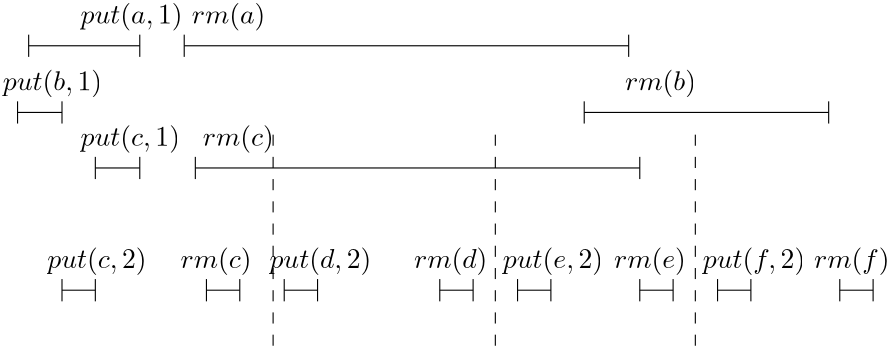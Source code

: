<?xml version="1.0"?>
<!DOCTYPE ipe SYSTEM "ipe.dtd">
<ipe version="70107" creator="Ipe 7.1.7">
<info created="D:20151003110714" modified="D:20170205101308"/>
<preamble>\usepackage[version=0.96]{pgf}
\usepackage{tikz}
\usetikzlibrary{arrows,shapes,snakes,automata,backgrounds,petri}
\usepackage[latin1]{inputenc}
\usepackage{verbatim}</preamble>
<ipestyle name="basic">
<symbol name="arrow/arc(spx)">
<path stroke="sym-stroke" fill="sym-stroke" pen="sym-pen">
0 0 m
-1 0.333 l
-1 -0.333 l
h
</path>
</symbol>
<symbol name="arrow/farc(spx)">
<path stroke="sym-stroke" fill="white" pen="sym-pen">
0 0 m
-1 0.333 l
-1 -0.333 l
h
</path>
</symbol>
<symbol name="arrow/ptarc(spx)">
<path stroke="sym-stroke" fill="sym-stroke" pen="sym-pen">
0 0 m
-1 0.333 l
-0.8 0 l
-1 -0.333 l
h
</path>
</symbol>
<symbol name="arrow/fptarc(spx)">
<path stroke="sym-stroke" fill="white" pen="sym-pen">
0 0 m
-1 0.333 l
-0.8 0 l
-1 -0.333 l
h
</path>
</symbol>
<symbol name="mark/circle(sx)" transformations="translations">
<path fill="sym-stroke">
0.6 0 0 0.6 0 0 e
0.4 0 0 0.4 0 0 e
</path>
</symbol>
<symbol name="mark/disk(sx)" transformations="translations">
<path fill="sym-stroke">
0.6 0 0 0.6 0 0 e
</path>
</symbol>
<symbol name="mark/fdisk(sfx)" transformations="translations">
<group>
<path fill="sym-fill">
0.5 0 0 0.5 0 0 e
</path>
<path fill="sym-stroke" fillrule="eofill">
0.6 0 0 0.6 0 0 e
0.4 0 0 0.4 0 0 e
</path>
</group>
</symbol>
<symbol name="mark/box(sx)" transformations="translations">
<path fill="sym-stroke" fillrule="eofill">
-0.6 -0.6 m
0.6 -0.6 l
0.6 0.6 l
-0.6 0.6 l
h
-0.4 -0.4 m
0.4 -0.4 l
0.4 0.4 l
-0.4 0.4 l
h
</path>
</symbol>
<symbol name="mark/square(sx)" transformations="translations">
<path fill="sym-stroke">
-0.6 -0.6 m
0.6 -0.6 l
0.6 0.6 l
-0.6 0.6 l
h
</path>
</symbol>
<symbol name="mark/fsquare(sfx)" transformations="translations">
<group>
<path fill="sym-fill">
-0.5 -0.5 m
0.5 -0.5 l
0.5 0.5 l
-0.5 0.5 l
h
</path>
<path fill="sym-stroke" fillrule="eofill">
-0.6 -0.6 m
0.6 -0.6 l
0.6 0.6 l
-0.6 0.6 l
h
-0.4 -0.4 m
0.4 -0.4 l
0.4 0.4 l
-0.4 0.4 l
h
</path>
</group>
</symbol>
<symbol name="mark/cross(sx)" transformations="translations">
<group>
<path fill="sym-stroke">
-0.43 -0.57 m
0.57 0.43 l
0.43 0.57 l
-0.57 -0.43 l
h
</path>
<path fill="sym-stroke">
-0.43 0.57 m
0.57 -0.43 l
0.43 -0.57 l
-0.57 0.43 l
h
</path>
</group>
</symbol>
<symbol name="arrow/fnormal(spx)">
<path stroke="sym-stroke" fill="white" pen="sym-pen">
0 0 m
-1 0.333 l
-1 -0.333 l
h
</path>
</symbol>
<symbol name="arrow/pointed(spx)">
<path stroke="sym-stroke" fill="sym-stroke" pen="sym-pen">
0 0 m
-1 0.333 l
-0.8 0 l
-1 -0.333 l
h
</path>
</symbol>
<symbol name="arrow/fpointed(spx)">
<path stroke="sym-stroke" fill="white" pen="sym-pen">
0 0 m
-1 0.333 l
-0.8 0 l
-1 -0.333 l
h
</path>
</symbol>
<symbol name="arrow/linear(spx)">
<path stroke="sym-stroke" pen="sym-pen">
-1 0.333 m
0 0 l
-1 -0.333 l
</path>
</symbol>
<symbol name="arrow/fdouble(spx)">
<path stroke="sym-stroke" fill="white" pen="sym-pen">
0 0 m
-1 0.333 l
-1 -0.333 l
h
-1 0 m
-2 0.333 l
-2 -0.333 l
h
</path>
</symbol>
<symbol name="arrow/double(spx)">
<path stroke="sym-stroke" fill="sym-stroke" pen="sym-pen">
0 0 m
-1 0.333 l
-1 -0.333 l
h
-1 0 m
-2 0.333 l
-2 -0.333 l
h
</path>
</symbol>
<pen name="heavier" value="0.8"/>
<pen name="fat" value="1.2"/>
<pen name="ultrafat" value="2"/>
<symbolsize name="large" value="5"/>
<symbolsize name="small" value="2"/>
<symbolsize name="tiny" value="1.1"/>
<arrowsize name="large" value="10"/>
<arrowsize name="small" value="5"/>
<arrowsize name="tiny" value="3"/>
<color name="red" value="1 0 0"/>
<color name="green" value="0 1 0"/>
<color name="blue" value="0 0 1"/>
<color name="yellow" value="1 1 0"/>
<color name="orange" value="1 0.647 0"/>
<color name="gold" value="1 0.843 0"/>
<color name="purple" value="0.627 0.125 0.941"/>
<color name="gray" value="0.745"/>
<color name="brown" value="0.647 0.165 0.165"/>
<color name="navy" value="0 0 0.502"/>
<color name="pink" value="1 0.753 0.796"/>
<color name="seagreen" value="0.18 0.545 0.341"/>
<color name="turquoise" value="0.251 0.878 0.816"/>
<color name="violet" value="0.933 0.51 0.933"/>
<color name="darkblue" value="0 0 0.545"/>
<color name="darkcyan" value="0 0.545 0.545"/>
<color name="darkgray" value="0.663"/>
<color name="darkgreen" value="0 0.392 0"/>
<color name="darkmagenta" value="0.545 0 0.545"/>
<color name="darkorange" value="1 0.549 0"/>
<color name="darkred" value="0.545 0 0"/>
<color name="lightblue" value="0.678 0.847 0.902"/>
<color name="lightcyan" value="0.878 1 1"/>
<color name="lightgray" value="0.827"/>
<color name="lightgreen" value="0.565 0.933 0.565"/>
<color name="lightyellow" value="1 1 0.878"/>
<dashstyle name="dashed" value="[4] 0"/>
<dashstyle name="dotted" value="[1 3] 0"/>
<dashstyle name="dash dotted" value="[4 2 1 2] 0"/>
<dashstyle name="dash dot dotted" value="[4 2 1 2 1 2] 0"/>
<textsize name="large" value="\large"/>
<textsize name="small" value="\small"/>
<textsize name="tiny" value="\tiny"/>
<textsize name="Large" value="\Large"/>
<textsize name="LARGE" value="\LARGE"/>
<textsize name="huge" value="\huge"/>
<textsize name="Huge" value="\Huge"/>
<textsize name="footnote" value="\footnotesize"/>
<textstyle name="center" begin="\begin{center}" end="\end{center}"/>
<textstyle name="itemize" begin="\begin{itemize}" end="\end{itemize}"/>
<textstyle name="item" begin="\begin{itemize}\item{}" end="\end{itemize}"/>
<gridsize name="4 pts" value="4"/>
<gridsize name="8 pts (~3 mm)" value="8"/>
<gridsize name="16 pts (~6 mm)" value="16"/>
<gridsize name="32 pts (~12 mm)" value="32"/>
<gridsize name="10 pts (~3.5 mm)" value="10"/>
<gridsize name="20 pts (~7 mm)" value="20"/>
<gridsize name="14 pts (~5 mm)" value="14"/>
<gridsize name="28 pts (~10 mm)" value="28"/>
<gridsize name="56 pts (~20 mm)" value="56"/>
<anglesize name="90 deg" value="90"/>
<anglesize name="60 deg" value="60"/>
<anglesize name="45 deg" value="45"/>
<anglesize name="30 deg" value="30"/>
<anglesize name="22.5 deg" value="22.5"/>
<tiling name="falling" angle="-60" step="4" width="1"/>
<tiling name="rising" angle="30" step="4" width="1"/>
</ipestyle>
<page>
<layer name="alpha"/>
<view layers="alpha" active="alpha"/>
<path layer="alpha" matrix="1 0 0 1 48 16" stroke="black">
32 516 m
32 508 l
</path>
<text matrix="1 0 0 1 18.681 100" transformations="translations" pos="64 436" stroke="black" type="label" width="26.534" height="7.473" depth="2.49" valign="baseline">$rm(a)$</text>
<path stroke="black" dash="dashed">
112 496 m
112 416 l
</path>
<path matrix="1 0 0 1 108 -28" stroke="black">
8 472 m
8 464 l
</path>
<path matrix="1 0 0 1 108 -28" stroke="black">
8 468 m
20 468 l
</path>
<path matrix="1 0 0 1 108 -28" stroke="black">
20 472 m
20 464 l
</path>
<text matrix="1 0 0 1 46.681 12" transformations="translations" pos="64 436" stroke="black" type="label" width="36.657" height="7.473" depth="2.49" valign="baseline">$put(d,2)$</text>
<path matrix="1 0 0 1 32 0" stroke="black" dash="dashed">
160 496 m
160 416 l
</path>
<path matrix="1 0 0 1 192 -28" stroke="black">
8 472 m
8 464 l
</path>
<path matrix="1 0 0 1 192 -28" stroke="black">
8 468 m
20 468 l
</path>
<path matrix="1 0 0 1 192 -28" stroke="black">
20 472 m
20 464 l
</path>
<text matrix="1 0 0 1 130.681 12" transformations="translations" pos="64 436" stroke="black" type="label" width="36.11" height="7.473" depth="2.49" valign="baseline">$put(e,2)$</text>
<path matrix="1 0 0 1 28 -28" stroke="black">
8 472 m
8 464 l
</path>
<path matrix="1 0 0 1 28 -28" stroke="black">
8 468 m
20 468 l
</path>
<path matrix="1 0 0 1 28 -28" stroke="black">
20 472 m
20 464 l
</path>
<text matrix="1 0 0 1 -33.319 12" transformations="translations" pos="64 436" stroke="black" type="label" width="35.783" height="7.473" depth="2.49" valign="baseline">$put(c,2)$</text>
<path matrix="1 0 0 1 40 -12" stroke="black">
48 456 m
48 448 l
</path>
<path matrix="1 0 0 1 40 -12" stroke="black">
48 452 m
60 452 l
</path>
<path matrix="1 0 0 1 40 -12" stroke="black">
60 456 m
60 448 l
</path>
<text matrix="1 0 0 1 14.681 12" transformations="translations" pos="64 436" stroke="black" type="label" width="25.579" height="7.473" depth="2.49" valign="baseline">$rm(c)$</text>
<path matrix="1 0 0 1 192 -8" stroke="black">
32 516 m
32 508 l
</path>
<text matrix="1 0 0 1 174.681 76" transformations="translations" pos="64 436" stroke="black" type="label" width="25.543" height="7.473" depth="2.49" valign="baseline">$rm(b)$</text>
<path matrix="1 0 0 1 208 16" stroke="black">
32 516 m
32 508 l
</path>
<path stroke="black">
80 528 m
240 528 l
</path>
<path matrix="1 0 0 1 124 -12" stroke="black">
48 456 m
48 448 l
</path>
<path matrix="1 0 0 1 124 -12" stroke="black">
48 452 m
60 452 l
</path>
<path matrix="1 0 0 1 124 -12" stroke="black">
60 456 m
60 448 l
</path>
<text matrix="1 0 0 1 98.681 12" transformations="translations" pos="64 436" stroke="black" type="label" width="26.453" height="7.473" depth="2.49" valign="baseline">$rm(d)$</text>
<path matrix="1 0 0 1 -12 -8" stroke="black">
32 516 m
32 508 l
</path>
<path matrix="1 0 0 1 4 -8" stroke="black">
32 516 m
32 508 l
</path>
<path matrix="1 0 0 1 4 -24" stroke="black">
16 528 m
32 528 l
</path>
<text matrix="1 0 0 1 -49.319 76" transformations="translations" pos="64 436" stroke="black" type="label" width="35.747" height="7.473" depth="2.49" valign="baseline">$put(b,1)$</text>
<path matrix="1 0 0 1 32 16" stroke="black">
32 516 m
32 508 l
</path>
<text matrix="1 0 0 1 -21.319 100" transformations="translations" pos="64 436" stroke="black" type="label" width="36.737" height="7.473" depth="2.49" valign="baseline">$put(a,1)$</text>
<path matrix="1 0 0 1 196 -12" stroke="black">
48 456 m
48 448 l
</path>
<path matrix="1 0 0 1 196 -12" stroke="black">
48 452 m
60 452 l
</path>
<path matrix="1 0 0 1 196 -12" stroke="black">
60 456 m
60 448 l
</path>
<text matrix="1 0 0 1 170.681 12" transformations="translations" pos="64 436" stroke="black" type="label" width="25.906" height="7.473" depth="2.49" valign="baseline">$rm(e)$</text>
<path matrix="1 0 0 1 280 -8" stroke="black">
32 516 m
32 508 l
</path>
<path stroke="black">
224 504 m
312 504 l
</path>
<path matrix="1 0 0 1 104 0" stroke="black" dash="dashed">
160 496 m
160 416 l
</path>
<path matrix="1 0 0 1 264 -28" stroke="black">
8 472 m
8 464 l
</path>
<path matrix="1 0 0 1 264 -28" stroke="black">
8 468 m
20 468 l
</path>
<path matrix="1 0 0 1 264 -28" stroke="black">
20 472 m
20 464 l
</path>
<text matrix="1 0 0 1 202.681 12" transformations="translations" pos="64 436" stroke="black" type="label" width="36.868" height="7.473" depth="2.49" valign="baseline">$put(f,2)$</text>
<path matrix="1 0 0 1 268 -12" stroke="black">
48 456 m
48 448 l
</path>
<path matrix="1 0 0 1 268 -12" stroke="black">
48 452 m
60 452 l
</path>
<path matrix="1 0 0 1 268 -12" stroke="black">
60 456 m
60 448 l
</path>
<text matrix="1 0 0 1 242.681 12" transformations="translations" pos="64 436" stroke="black" type="label" width="27.217" height="7.473" depth="2.49" valign="baseline">$rm(f)$</text>
<path matrix="1 0 0 1 16 -28" stroke="black">
32 516 m
32 508 l
</path>
<path matrix="1 0 0 1 32 -28" stroke="black">
32 516 m
32 508 l
</path>
<text matrix="1 0 0 1 -21.319 56" transformations="translations" pos="64 436" stroke="black" type="label" width="35.783" height="7.473" depth="2.49" valign="baseline">$put(c,1)$</text>
<path matrix="1 0 0 1 32 -44" stroke="black">
16 528 m
32 528 l
</path>
<path matrix="1 0 0 1 52 -28" stroke="black">
32 516 m
32 508 l
</path>
<text matrix="1 0 0 1 22.681 56" transformations="translations" pos="64 436" stroke="black" type="label" width="25.579" height="7.473" depth="2.49" valign="baseline">$rm(c)$</text>
<path matrix="1 0 0 1 212 -28" stroke="black">
32 516 m
32 508 l
</path>
<path matrix="1 0 0 1 4 -44" stroke="black">
80 528 m
240 528 l
</path>
<path matrix="1 0 0 1 -8 16" stroke="black">
32 516 m
32 508 l
</path>
<path stroke="black">
24 528 m
64 528 l
</path>
</page>
</ipe>
